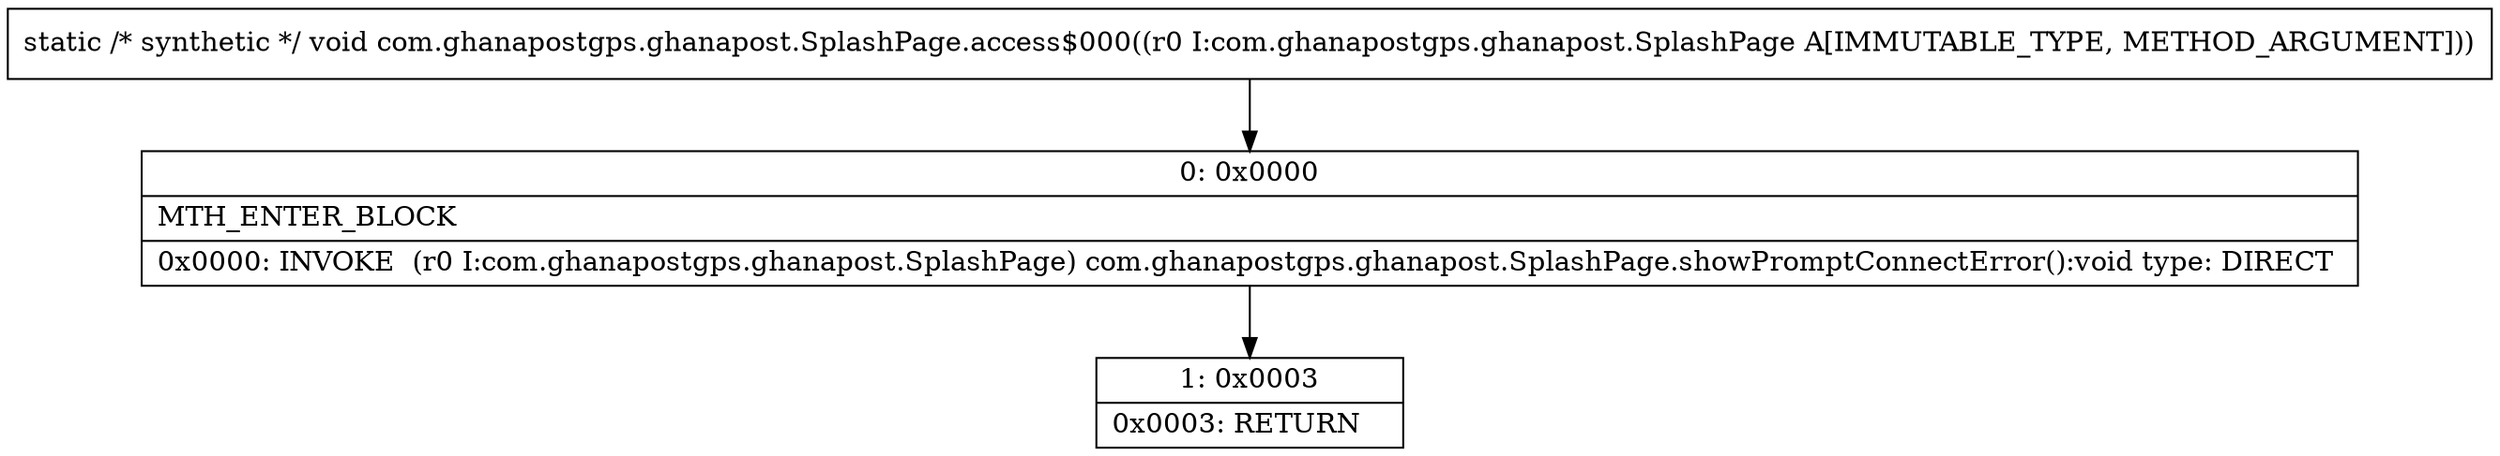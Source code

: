 digraph "CFG forcom.ghanapostgps.ghanapost.SplashPage.access$000(Lcom\/ghanapostgps\/ghanapost\/SplashPage;)V" {
Node_0 [shape=record,label="{0\:\ 0x0000|MTH_ENTER_BLOCK\l|0x0000: INVOKE  (r0 I:com.ghanapostgps.ghanapost.SplashPage) com.ghanapostgps.ghanapost.SplashPage.showPromptConnectError():void type: DIRECT \l}"];
Node_1 [shape=record,label="{1\:\ 0x0003|0x0003: RETURN   \l}"];
MethodNode[shape=record,label="{static \/* synthetic *\/ void com.ghanapostgps.ghanapost.SplashPage.access$000((r0 I:com.ghanapostgps.ghanapost.SplashPage A[IMMUTABLE_TYPE, METHOD_ARGUMENT])) }"];
MethodNode -> Node_0;
Node_0 -> Node_1;
}

